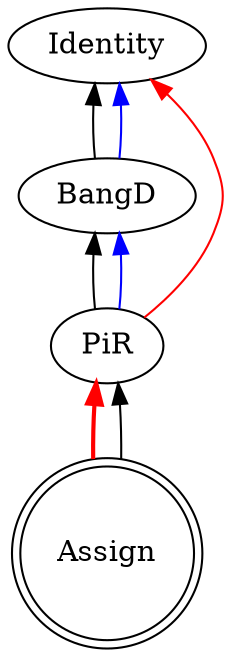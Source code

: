 digraph {
rankdir="BT"
"Identity0" [label="Identity"]
"BangD0" [label="BangD"]
"PiR0" [label="PiR"]
"Assign0" [label="Assign",shape=doublecircle]
"Assign0" -> "PiR0"[color=red,weight=2,tooltip="ret1",arrowhead=normal,arrowtail=none,penwidth=2,dir=both]
"PiR0" -> "Identity0"[color=red,weight=2,tooltip="ret4",arrowhead=normal,arrowtail=none,dir=both]
"Assign0" -> "PiR0"[color=black,weight=5,tooltip="retseq0",arrowhead=normal,arrowtail=none,dir=both]
"PiR0" -> "BangD0"[color=black,weight=5,tooltip="seq2",arrowhead=normal,arrowtail=none,dir=both]
"BangD0" -> "PiR0"[color=blue,constraint=false,weight=0,tooltip="x3",arrowtail=normal,arrowhead=none,dir=both]
"Identity0" -> "BangD0"[color=blue,constraint=false,weight=0,tooltip="xret6",arrowtail=normal,arrowhead=none,dir=both]
"BangD0" -> "Identity0"[color=black,weight=5,tooltip="xseq5",arrowhead=normal,arrowtail=none,dir=both]
}
